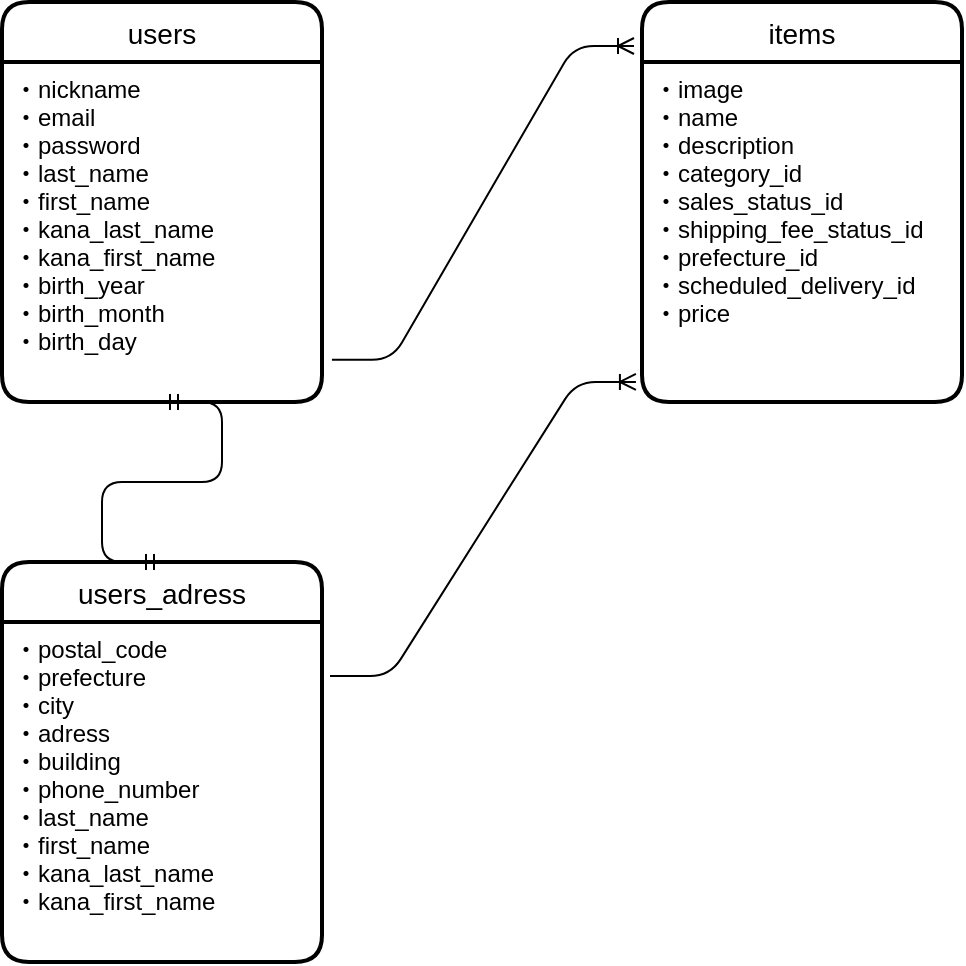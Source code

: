 <mxfile version="13.10.0" type="embed">
    <diagram id="8erA8K_s4zOquUUDo_2Y" name="ページ1">
        <mxGraphModel dx="674" dy="441" grid="1" gridSize="10" guides="1" tooltips="1" connect="1" arrows="1" fold="1" page="1" pageScale="1" pageWidth="850" pageHeight="1100" math="0" shadow="0">
            <root>
                <mxCell id="0"/>
                <mxCell id="1" parent="0"/>
                <mxCell id="37" value="users" style="swimlane;childLayout=stackLayout;horizontal=1;startSize=30;horizontalStack=0;rounded=1;fontSize=14;fontStyle=0;strokeWidth=2;resizeParent=0;resizeLast=1;shadow=0;dashed=0;align=center;" vertex="1" parent="1">
                    <mxGeometry x="80" y="40" width="160" height="200" as="geometry"/>
                </mxCell>
                <mxCell id="38" value="・nickname&#10;・email&#10;・password&#10;・last_name&#10;・first_name&#10;・kana_last_name&#10;・kana_first_name&#10;・birth_year&#10;・birth_month&#10;・birth_day" style="align=left;strokeColor=none;fillColor=none;spacingLeft=4;fontSize=12;verticalAlign=top;resizable=0;rotatable=0;part=1;" vertex="1" parent="37">
                    <mxGeometry y="30" width="160" height="170" as="geometry"/>
                </mxCell>
                <mxCell id="43" value="items" style="swimlane;childLayout=stackLayout;horizontal=1;startSize=30;horizontalStack=0;rounded=1;fontSize=14;fontStyle=0;strokeWidth=2;resizeParent=0;resizeLast=1;shadow=0;dashed=0;align=center;" vertex="1" parent="1">
                    <mxGeometry x="400" y="40" width="160" height="200" as="geometry">
                        <mxRectangle x="400" y="40" width="70" height="30" as="alternateBounds"/>
                    </mxGeometry>
                </mxCell>
                <mxCell id="44" value="・image&#10;・name&#10;・description&#10;・category_id&#10;・sales_status_id&#10;・shipping_fee_status_id&#10;・prefecture_id&#10;・scheduled_delivery_id&#10;・price" style="align=left;strokeColor=none;fillColor=none;spacingLeft=4;fontSize=12;verticalAlign=top;resizable=0;rotatable=0;part=1;" vertex="1" parent="43">
                    <mxGeometry y="30" width="160" height="170" as="geometry"/>
                </mxCell>
                <mxCell id="45" value="" style="edgeStyle=entityRelationEdgeStyle;fontSize=12;html=1;endArrow=ERoneToMany;exitX=1.031;exitY=0.876;exitDx=0;exitDy=0;exitPerimeter=0;entryX=-0.025;entryY=0.11;entryDx=0;entryDy=0;entryPerimeter=0;" edge="1" parent="1" source="38" target="43">
                    <mxGeometry width="100" height="100" relative="1" as="geometry">
                        <mxPoint x="300" y="280" as="sourcePoint"/>
                        <mxPoint x="400" y="180" as="targetPoint"/>
                    </mxGeometry>
                </mxCell>
                <mxCell id="49" value="users_adress" style="swimlane;childLayout=stackLayout;horizontal=1;startSize=30;horizontalStack=0;rounded=1;fontSize=14;fontStyle=0;strokeWidth=2;resizeParent=0;resizeLast=1;shadow=0;dashed=0;align=center;" vertex="1" parent="1">
                    <mxGeometry x="80" y="320" width="160" height="200" as="geometry"/>
                </mxCell>
                <mxCell id="50" value="・postal_code&#10;・prefecture&#10;・city&#10;・adress&#10;・building&#10;・phone_number&#10;・last_name&#10;・first_name&#10;・kana_last_name&#10;・kana_first_name" style="align=left;strokeColor=none;fillColor=none;spacingLeft=4;fontSize=12;verticalAlign=top;resizable=0;rotatable=0;part=1;" vertex="1" parent="49">
                    <mxGeometry y="30" width="160" height="170" as="geometry"/>
                </mxCell>
                <mxCell id="52" value="" style="edgeStyle=entityRelationEdgeStyle;fontSize=12;html=1;endArrow=ERmandOne;startArrow=ERmandOne;exitX=0.5;exitY=0;exitDx=0;exitDy=0;entryX=0.5;entryY=1;entryDx=0;entryDy=0;" edge="1" parent="1" source="49" target="38">
                    <mxGeometry width="100" height="100" relative="1" as="geometry">
                        <mxPoint x="300" y="310" as="sourcePoint"/>
                        <mxPoint x="400" y="210" as="targetPoint"/>
                    </mxGeometry>
                </mxCell>
                <mxCell id="53" value="" style="edgeStyle=entityRelationEdgeStyle;fontSize=12;html=1;endArrow=ERoneToMany;exitX=1.025;exitY=0.159;exitDx=0;exitDy=0;exitPerimeter=0;entryX=-0.019;entryY=0.941;entryDx=0;entryDy=0;entryPerimeter=0;" edge="1" parent="1" source="50" target="44">
                    <mxGeometry width="100" height="100" relative="1" as="geometry">
                        <mxPoint x="280" y="330" as="sourcePoint"/>
                        <mxPoint x="380" y="230" as="targetPoint"/>
                    </mxGeometry>
                </mxCell>
            </root>
        </mxGraphModel>
    </diagram>
</mxfile>